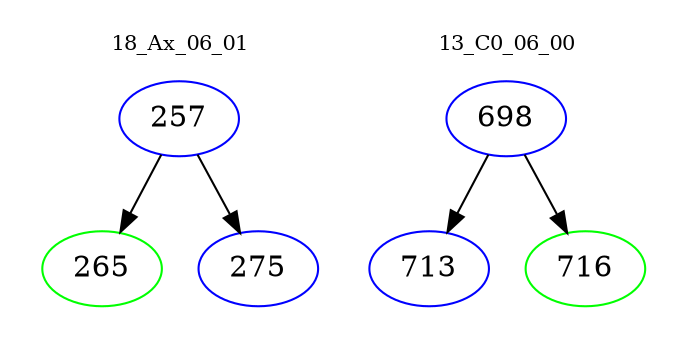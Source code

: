 digraph{
subgraph cluster_0 {
color = white
label = "18_Ax_06_01";
fontsize=10;
T0_257 [label="257", color="blue"]
T0_257 -> T0_265 [color="black"]
T0_265 [label="265", color="green"]
T0_257 -> T0_275 [color="black"]
T0_275 [label="275", color="blue"]
}
subgraph cluster_1 {
color = white
label = "13_C0_06_00";
fontsize=10;
T1_698 [label="698", color="blue"]
T1_698 -> T1_713 [color="black"]
T1_713 [label="713", color="blue"]
T1_698 -> T1_716 [color="black"]
T1_716 [label="716", color="green"]
}
}
